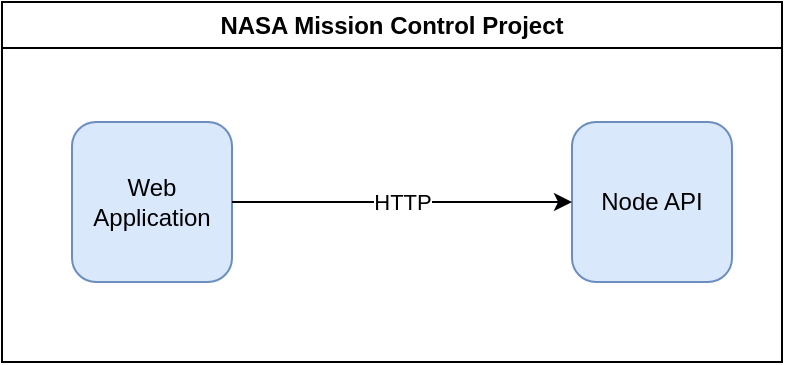 <mxfile version="22.1.8" type="device">
  <diagram name="Page-1" id="xsSruUgPeovL4ufKfcns">
    <mxGraphModel dx="1396" dy="756" grid="1" gridSize="10" guides="1" tooltips="1" connect="1" arrows="1" fold="1" page="1" pageScale="1" pageWidth="850" pageHeight="1100" math="0" shadow="0">
      <root>
        <mxCell id="0" />
        <mxCell id="1" parent="0" />
        <mxCell id="0U2Xm9qcCtTUxHaIQkYP-6" value="NASA Mission Control Project" style="swimlane;whiteSpace=wrap;html=1;" vertex="1" parent="1">
          <mxGeometry x="-195" y="130" width="390" height="180" as="geometry" />
        </mxCell>
        <mxCell id="0U2Xm9qcCtTUxHaIQkYP-2" value="Node API" style="whiteSpace=wrap;html=1;aspect=fixed;rounded=1;glass=0;shadow=0;fillColor=#dae8fc;strokeColor=#6c8ebf;" vertex="1" parent="0U2Xm9qcCtTUxHaIQkYP-6">
          <mxGeometry x="285" y="60" width="80" height="80" as="geometry" />
        </mxCell>
        <mxCell id="0U2Xm9qcCtTUxHaIQkYP-1" value="Web Application" style="whiteSpace=wrap;html=1;aspect=fixed;rounded=1;fillColor=#dae8fc;strokeColor=#6c8ebf;" vertex="1" parent="0U2Xm9qcCtTUxHaIQkYP-6">
          <mxGeometry x="35" y="60" width="80" height="80" as="geometry" />
        </mxCell>
        <mxCell id="0U2Xm9qcCtTUxHaIQkYP-3" value="" style="endArrow=classic;html=1;rounded=0;edgeStyle=orthogonalEdgeStyle;entryX=0;entryY=0.5;entryDx=0;entryDy=0;exitX=1;exitY=0.5;exitDx=0;exitDy=0;" edge="1" parent="0U2Xm9qcCtTUxHaIQkYP-6" source="0U2Xm9qcCtTUxHaIQkYP-1" target="0U2Xm9qcCtTUxHaIQkYP-2">
          <mxGeometry relative="1" as="geometry">
            <mxPoint x="235" y="100" as="sourcePoint" />
            <mxPoint x="335" y="100" as="targetPoint" />
          </mxGeometry>
        </mxCell>
        <mxCell id="0U2Xm9qcCtTUxHaIQkYP-4" value="HTTP" style="edgeLabel;resizable=0;html=1;align=center;verticalAlign=middle;" connectable="0" vertex="1" parent="0U2Xm9qcCtTUxHaIQkYP-3">
          <mxGeometry relative="1" as="geometry">
            <mxPoint as="offset" />
          </mxGeometry>
        </mxCell>
      </root>
    </mxGraphModel>
  </diagram>
</mxfile>
